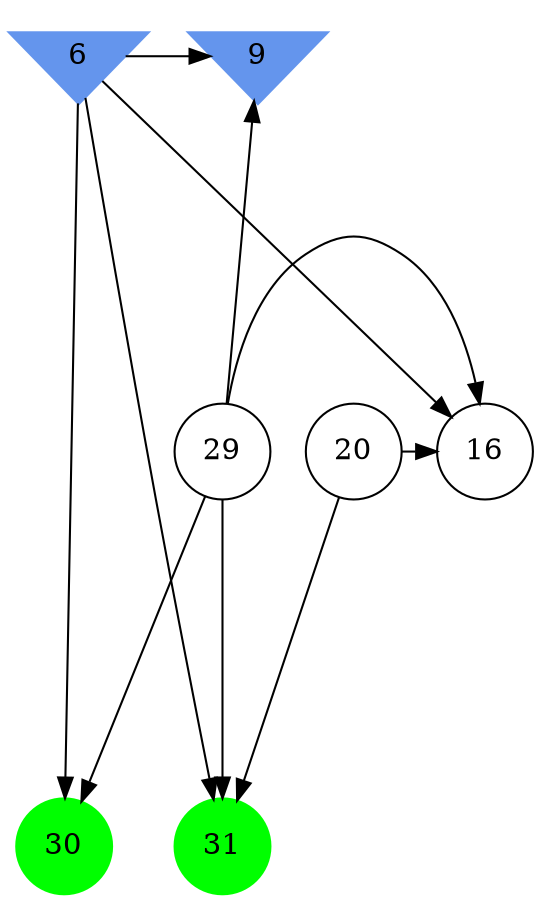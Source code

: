 digraph brain {
	ranksep=2.0;
	6 [shape=invtriangle,style=filled,color=cornflowerblue];
	9 [shape=invtriangle,style=filled,color=cornflowerblue];
	16 [shape=circle,color=black];
	20 [shape=circle,color=black];
	29 [shape=circle,color=black];
	30 [shape=circle,style=filled,color=green];
	31 [shape=circle,style=filled,color=green];
	6	->	31;
	6	->	16;
	20	->	31;
	20	->	16;
	29	->	31;
	29	->	16;
	6	->	9;
	6	->	30;
	29	->	9;
	29	->	30;
	{ rank=same; 6; 9; }
	{ rank=same; 16; 20; 29; }
	{ rank=same; 30; 31; }
}
